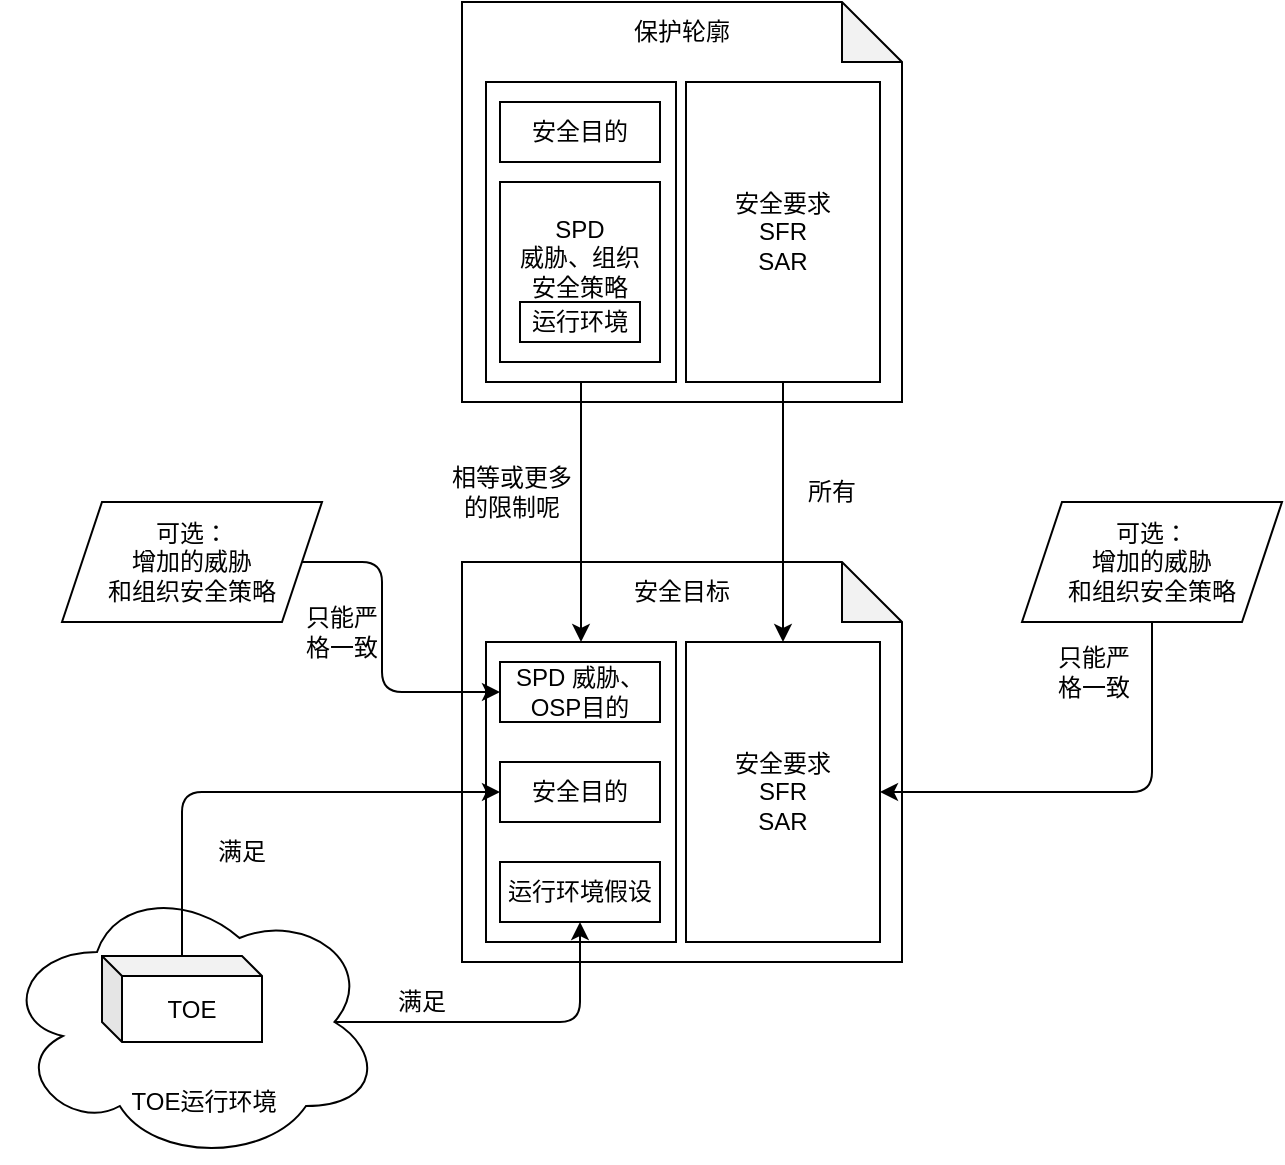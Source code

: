 <mxfile>
    <diagram id="qsM8KRmJ4qZGvNWuHCYO" name="Page-1">
        <mxGraphModel dx="1378" dy="690" grid="1" gridSize="10" guides="1" tooltips="1" connect="1" arrows="1" fold="1" page="1" pageScale="1" pageWidth="827" pageHeight="1169" math="0" shadow="0">
            <root>
                <mxCell id="0"/>
                <mxCell id="1" parent="0"/>
                <mxCell id="10" value="" style="shape=note;whiteSpace=wrap;html=1;backgroundOutline=1;darkOpacity=0.05;" parent="1" vertex="1">
                    <mxGeometry x="324" y="540" width="220" height="200" as="geometry"/>
                </mxCell>
                <mxCell id="24" value="" style="ellipse;shape=cloud;whiteSpace=wrap;html=1;" parent="1" vertex="1">
                    <mxGeometry x="94" y="700" width="190" height="140" as="geometry"/>
                </mxCell>
                <mxCell id="6" value="" style="shape=note;whiteSpace=wrap;html=1;backgroundOutline=1;darkOpacity=0.05;" parent="1" vertex="1">
                    <mxGeometry x="324" y="260" width="220" height="200" as="geometry"/>
                </mxCell>
                <mxCell id="28" style="edgeStyle=none;html=1;entryX=0.5;entryY=0;entryDx=0;entryDy=0;" parent="1" source="7" target="12" edge="1">
                    <mxGeometry relative="1" as="geometry"/>
                </mxCell>
                <mxCell id="7" value="" style="rounded=0;whiteSpace=wrap;html=1;" parent="1" vertex="1">
                    <mxGeometry x="336" y="300" width="95" height="150" as="geometry"/>
                </mxCell>
                <mxCell id="2" value="安全目的" style="rounded=0;whiteSpace=wrap;html=1;" parent="1" vertex="1">
                    <mxGeometry x="343" y="310" width="80" height="30" as="geometry"/>
                </mxCell>
                <mxCell id="3" value="SPD&lt;br&gt;威胁、组织&lt;br&gt;安全策略&lt;br&gt;&lt;br&gt;" style="rounded=0;whiteSpace=wrap;html=1;" parent="1" vertex="1">
                    <mxGeometry x="343" y="350" width="80" height="90" as="geometry"/>
                </mxCell>
                <mxCell id="4" value="运行环境" style="rounded=0;whiteSpace=wrap;html=1;" parent="1" vertex="1">
                    <mxGeometry x="353" y="410" width="60" height="20" as="geometry"/>
                </mxCell>
                <mxCell id="32" style="edgeStyle=none;html=1;exitX=0.5;exitY=1;exitDx=0;exitDy=0;entryX=0.5;entryY=0;entryDx=0;entryDy=0;" parent="1" source="5" target="16" edge="1">
                    <mxGeometry relative="1" as="geometry"/>
                </mxCell>
                <mxCell id="5" value="安全要求&lt;br&gt;SFR&lt;br&gt;SAR" style="rounded=0;whiteSpace=wrap;html=1;" parent="1" vertex="1">
                    <mxGeometry x="436" y="300" width="97" height="150" as="geometry"/>
                </mxCell>
                <mxCell id="9" value="保护轮廓" style="text;html=1;strokeColor=none;fillColor=none;align=center;verticalAlign=middle;whiteSpace=wrap;rounded=0;" parent="1" vertex="1">
                    <mxGeometry x="404" y="260" width="60" height="30" as="geometry"/>
                </mxCell>
                <mxCell id="11" value="安全目标" style="text;html=1;strokeColor=none;fillColor=none;align=center;verticalAlign=middle;whiteSpace=wrap;rounded=0;" parent="1" vertex="1">
                    <mxGeometry x="404" y="540" width="60" height="30" as="geometry"/>
                </mxCell>
                <mxCell id="12" value="" style="rounded=0;whiteSpace=wrap;html=1;" parent="1" vertex="1">
                    <mxGeometry x="336" y="580" width="95" height="150" as="geometry"/>
                </mxCell>
                <mxCell id="13" value="SPD 威胁、OSP目的" style="rounded=0;whiteSpace=wrap;html=1;" parent="1" vertex="1">
                    <mxGeometry x="343" y="590" width="80" height="30" as="geometry"/>
                </mxCell>
                <mxCell id="14" value="安全目的" style="rounded=0;whiteSpace=wrap;html=1;" parent="1" vertex="1">
                    <mxGeometry x="343" y="640" width="80" height="30" as="geometry"/>
                </mxCell>
                <mxCell id="16" value="安全要求&lt;br&gt;SFR&lt;br&gt;SAR" style="rounded=0;whiteSpace=wrap;html=1;" parent="1" vertex="1">
                    <mxGeometry x="436" y="580" width="97" height="150" as="geometry"/>
                </mxCell>
                <mxCell id="17" value="运行环境假设" style="rounded=0;whiteSpace=wrap;html=1;" parent="1" vertex="1">
                    <mxGeometry x="343" y="690" width="80" height="30" as="geometry"/>
                </mxCell>
                <mxCell id="19" style="edgeStyle=none;html=1;exitX=0.875;exitY=0.5;exitDx=0;exitDy=0;entryX=0.5;entryY=1;entryDx=0;entryDy=0;exitPerimeter=0;" parent="1" source="24" target="17" edge="1">
                    <mxGeometry relative="1" as="geometry">
                        <Array as="points">
                            <mxPoint x="383" y="770"/>
                        </Array>
                    </mxGeometry>
                </mxCell>
                <mxCell id="22" style="edgeStyle=none;html=1;exitX=0;exitY=0;exitDx=40;exitDy=0;exitPerimeter=0;entryX=0;entryY=0.5;entryDx=0;entryDy=0;" parent="1" source="18" target="14" edge="1">
                    <mxGeometry relative="1" as="geometry">
                        <Array as="points">
                            <mxPoint x="184" y="655"/>
                        </Array>
                    </mxGeometry>
                </mxCell>
                <mxCell id="18" value="TOE" style="shape=cube;whiteSpace=wrap;html=1;boundedLbl=1;backgroundOutline=1;darkOpacity=0.05;darkOpacity2=0.1;size=10;" parent="1" vertex="1">
                    <mxGeometry x="144" y="737" width="80" height="43" as="geometry"/>
                </mxCell>
                <mxCell id="20" value="满足" style="text;html=1;strokeColor=none;fillColor=none;align=center;verticalAlign=middle;whiteSpace=wrap;rounded=0;" parent="1" vertex="1">
                    <mxGeometry x="274" y="745" width="60" height="30" as="geometry"/>
                </mxCell>
                <mxCell id="23" value="满足" style="text;html=1;strokeColor=none;fillColor=none;align=center;verticalAlign=middle;whiteSpace=wrap;rounded=0;" parent="1" vertex="1">
                    <mxGeometry x="184" y="670" width="60" height="30" as="geometry"/>
                </mxCell>
                <mxCell id="25" value="TOE运行环境" style="text;html=1;strokeColor=none;fillColor=none;align=center;verticalAlign=middle;whiteSpace=wrap;rounded=0;" parent="1" vertex="1">
                    <mxGeometry x="136" y="795" width="118" height="30" as="geometry"/>
                </mxCell>
                <mxCell id="27" style="edgeStyle=none;html=1;exitX=1;exitY=0.5;exitDx=0;exitDy=0;entryX=0;entryY=0.5;entryDx=0;entryDy=0;" parent="1" source="26" target="13" edge="1">
                    <mxGeometry relative="1" as="geometry">
                        <Array as="points">
                            <mxPoint x="284" y="540"/>
                            <mxPoint x="284" y="605"/>
                        </Array>
                    </mxGeometry>
                </mxCell>
                <mxCell id="26" value="可选：&lt;br&gt;增加的威胁&lt;br&gt;和组织安全策略" style="shape=parallelogram;perimeter=parallelogramPerimeter;whiteSpace=wrap;html=1;fixedSize=1;" parent="1" vertex="1">
                    <mxGeometry x="124" y="510" width="130" height="60" as="geometry"/>
                </mxCell>
                <mxCell id="29" value="相等或更多的限制呢" style="text;html=1;strokeColor=none;fillColor=none;align=center;verticalAlign=middle;whiteSpace=wrap;rounded=0;" parent="1" vertex="1">
                    <mxGeometry x="314" y="490" width="70" height="30" as="geometry"/>
                </mxCell>
                <mxCell id="30" value="所有" style="text;html=1;strokeColor=none;fillColor=none;align=center;verticalAlign=middle;whiteSpace=wrap;rounded=0;" parent="1" vertex="1">
                    <mxGeometry x="474" y="490" width="70" height="30" as="geometry"/>
                </mxCell>
                <mxCell id="34" style="edgeStyle=none;html=1;entryX=1;entryY=0.5;entryDx=0;entryDy=0;" edge="1" parent="1" source="33" target="16">
                    <mxGeometry relative="1" as="geometry">
                        <Array as="points">
                            <mxPoint x="669" y="655"/>
                        </Array>
                    </mxGeometry>
                </mxCell>
                <mxCell id="33" value="可选：&lt;br&gt;增加的威胁&lt;br&gt;和组织安全策略" style="shape=parallelogram;perimeter=parallelogramPerimeter;whiteSpace=wrap;html=1;fixedSize=1;" parent="1" vertex="1">
                    <mxGeometry x="604" y="510" width="130" height="60" as="geometry"/>
                </mxCell>
                <mxCell id="35" value="只能严格一致" style="text;html=1;strokeColor=none;fillColor=none;align=center;verticalAlign=middle;whiteSpace=wrap;rounded=0;" vertex="1" parent="1">
                    <mxGeometry x="620" y="580" width="40" height="30" as="geometry"/>
                </mxCell>
                <mxCell id="36" value="只能严格一致" style="text;html=1;strokeColor=none;fillColor=none;align=center;verticalAlign=middle;whiteSpace=wrap;rounded=0;" vertex="1" parent="1">
                    <mxGeometry x="244" y="560" width="40" height="30" as="geometry"/>
                </mxCell>
            </root>
        </mxGraphModel>
    </diagram>
</mxfile>